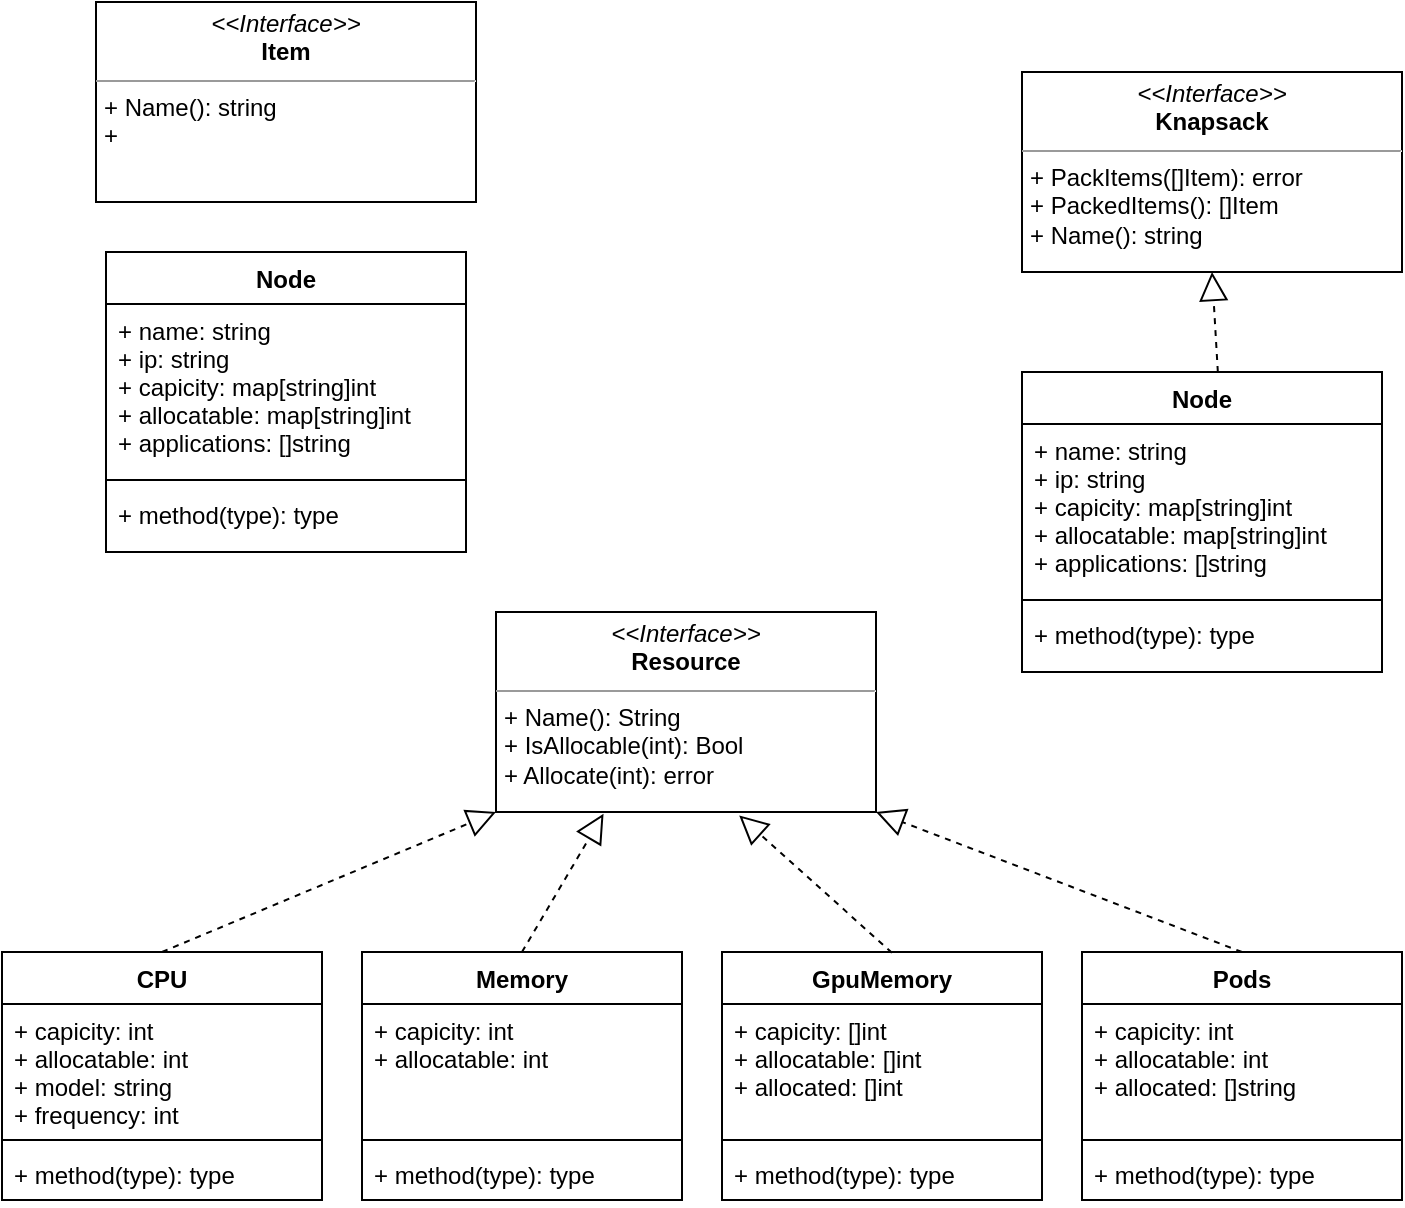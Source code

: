 <mxfile version="16.1.0" type="github" pages="2">
  <diagram id="n5NkZ25xJhLI2e8qdj20" name="Page-1">
    <mxGraphModel dx="946" dy="604" grid="1" gridSize="10" guides="1" tooltips="1" connect="1" arrows="1" fold="1" page="1" pageScale="1" pageWidth="827" pageHeight="1169" math="0" shadow="0">
      <root>
        <mxCell id="0" />
        <mxCell id="1" parent="0" />
        <mxCell id="2QHzBvZOqzuwT2A9NRxj-1" value="&lt;p style=&quot;margin: 0px ; margin-top: 4px ; text-align: center&quot;&gt;&lt;i&gt;&amp;lt;&amp;lt;Interface&amp;gt;&amp;gt;&lt;/i&gt;&lt;br&gt;&lt;b&gt;Resource&lt;/b&gt;&lt;/p&gt;&lt;hr size=&quot;1&quot;&gt;&lt;p style=&quot;margin: 0px ; margin-left: 4px&quot;&gt;+ Name(): String&lt;br&gt;+ IsAllocable(int): Bool&lt;/p&gt;&lt;p style=&quot;margin: 0px ; margin-left: 4px&quot;&gt;+ Allocate(int): error&lt;/p&gt;" style="verticalAlign=top;align=left;overflow=fill;fontSize=12;fontFamily=Helvetica;html=1;" vertex="1" parent="1">
          <mxGeometry x="297" y="840" width="190" height="100" as="geometry" />
        </mxCell>
        <mxCell id="2QHzBvZOqzuwT2A9NRxj-2" value="" style="endArrow=block;dashed=1;endFill=0;endSize=12;html=1;rounded=0;entryX=0;entryY=1;entryDx=0;entryDy=0;exitX=0.5;exitY=0;exitDx=0;exitDy=0;" edge="1" parent="1" source="2QHzBvZOqzuwT2A9NRxj-3" target="2QHzBvZOqzuwT2A9NRxj-1">
          <mxGeometry width="160" relative="1" as="geometry">
            <mxPoint x="217" y="1060" as="sourcePoint" />
            <mxPoint x="327" y="1080" as="targetPoint" />
          </mxGeometry>
        </mxCell>
        <mxCell id="2QHzBvZOqzuwT2A9NRxj-3" value="CPU" style="swimlane;fontStyle=1;align=center;verticalAlign=top;childLayout=stackLayout;horizontal=1;startSize=26;horizontalStack=0;resizeParent=1;resizeParentMax=0;resizeLast=0;collapsible=1;marginBottom=0;" vertex="1" parent="1">
          <mxGeometry x="50" y="1010" width="160" height="124" as="geometry">
            <mxRectangle x="90" y="320" width="60" height="26" as="alternateBounds" />
          </mxGeometry>
        </mxCell>
        <mxCell id="2QHzBvZOqzuwT2A9NRxj-4" value="+ capicity: int&#xa;+ allocatable: int&#xa;+ model: string&#xa;+ frequency: int" style="text;strokeColor=none;fillColor=none;align=left;verticalAlign=top;spacingLeft=4;spacingRight=4;overflow=hidden;rotatable=0;points=[[0,0.5],[1,0.5]];portConstraint=eastwest;" vertex="1" parent="2QHzBvZOqzuwT2A9NRxj-3">
          <mxGeometry y="26" width="160" height="64" as="geometry" />
        </mxCell>
        <mxCell id="2QHzBvZOqzuwT2A9NRxj-5" value="" style="line;strokeWidth=1;fillColor=none;align=left;verticalAlign=middle;spacingTop=-1;spacingLeft=3;spacingRight=3;rotatable=0;labelPosition=right;points=[];portConstraint=eastwest;" vertex="1" parent="2QHzBvZOqzuwT2A9NRxj-3">
          <mxGeometry y="90" width="160" height="8" as="geometry" />
        </mxCell>
        <mxCell id="2QHzBvZOqzuwT2A9NRxj-6" value="+ method(type): type" style="text;strokeColor=none;fillColor=none;align=left;verticalAlign=top;spacingLeft=4;spacingRight=4;overflow=hidden;rotatable=0;points=[[0,0.5],[1,0.5]];portConstraint=eastwest;" vertex="1" parent="2QHzBvZOqzuwT2A9NRxj-3">
          <mxGeometry y="98" width="160" height="26" as="geometry" />
        </mxCell>
        <mxCell id="2QHzBvZOqzuwT2A9NRxj-8" value="Memory" style="swimlane;fontStyle=1;align=center;verticalAlign=top;childLayout=stackLayout;horizontal=1;startSize=26;horizontalStack=0;resizeParent=1;resizeParentMax=0;resizeLast=0;collapsible=1;marginBottom=0;" vertex="1" parent="1">
          <mxGeometry x="230" y="1010" width="160" height="124" as="geometry">
            <mxRectangle x="90" y="320" width="60" height="26" as="alternateBounds" />
          </mxGeometry>
        </mxCell>
        <mxCell id="2QHzBvZOqzuwT2A9NRxj-9" value="+ capicity: int&#xa;+ allocatable: int" style="text;strokeColor=none;fillColor=none;align=left;verticalAlign=top;spacingLeft=4;spacingRight=4;overflow=hidden;rotatable=0;points=[[0,0.5],[1,0.5]];portConstraint=eastwest;" vertex="1" parent="2QHzBvZOqzuwT2A9NRxj-8">
          <mxGeometry y="26" width="160" height="64" as="geometry" />
        </mxCell>
        <mxCell id="2QHzBvZOqzuwT2A9NRxj-10" value="" style="line;strokeWidth=1;fillColor=none;align=left;verticalAlign=middle;spacingTop=-1;spacingLeft=3;spacingRight=3;rotatable=0;labelPosition=right;points=[];portConstraint=eastwest;" vertex="1" parent="2QHzBvZOqzuwT2A9NRxj-8">
          <mxGeometry y="90" width="160" height="8" as="geometry" />
        </mxCell>
        <mxCell id="2QHzBvZOqzuwT2A9NRxj-11" value="+ method(type): type" style="text;strokeColor=none;fillColor=none;align=left;verticalAlign=top;spacingLeft=4;spacingRight=4;overflow=hidden;rotatable=0;points=[[0,0.5],[1,0.5]];portConstraint=eastwest;" vertex="1" parent="2QHzBvZOqzuwT2A9NRxj-8">
          <mxGeometry y="98" width="160" height="26" as="geometry" />
        </mxCell>
        <mxCell id="2QHzBvZOqzuwT2A9NRxj-12" value="" style="endArrow=block;dashed=1;endFill=0;endSize=12;html=1;rounded=0;exitX=0.5;exitY=0;exitDx=0;exitDy=0;entryX=0.283;entryY=1.009;entryDx=0;entryDy=0;entryPerimeter=0;" edge="1" parent="1" source="2QHzBvZOqzuwT2A9NRxj-8" target="2QHzBvZOqzuwT2A9NRxj-1">
          <mxGeometry width="160" relative="1" as="geometry">
            <mxPoint x="357" y="970" as="sourcePoint" />
            <mxPoint x="367" y="950" as="targetPoint" />
          </mxGeometry>
        </mxCell>
        <mxCell id="2QHzBvZOqzuwT2A9NRxj-13" value="GpuMemory" style="swimlane;fontStyle=1;align=center;verticalAlign=top;childLayout=stackLayout;horizontal=1;startSize=26;horizontalStack=0;resizeParent=1;resizeParentMax=0;resizeLast=0;collapsible=1;marginBottom=0;" vertex="1" parent="1">
          <mxGeometry x="410" y="1010" width="160" height="124" as="geometry">
            <mxRectangle x="90" y="320" width="60" height="26" as="alternateBounds" />
          </mxGeometry>
        </mxCell>
        <mxCell id="2QHzBvZOqzuwT2A9NRxj-14" value="+ capicity: []int&#xa;+ allocatable: []int&#xa;+ allocated: []int" style="text;strokeColor=none;fillColor=none;align=left;verticalAlign=top;spacingLeft=4;spacingRight=4;overflow=hidden;rotatable=0;points=[[0,0.5],[1,0.5]];portConstraint=eastwest;" vertex="1" parent="2QHzBvZOqzuwT2A9NRxj-13">
          <mxGeometry y="26" width="160" height="64" as="geometry" />
        </mxCell>
        <mxCell id="2QHzBvZOqzuwT2A9NRxj-15" value="" style="line;strokeWidth=1;fillColor=none;align=left;verticalAlign=middle;spacingTop=-1;spacingLeft=3;spacingRight=3;rotatable=0;labelPosition=right;points=[];portConstraint=eastwest;" vertex="1" parent="2QHzBvZOqzuwT2A9NRxj-13">
          <mxGeometry y="90" width="160" height="8" as="geometry" />
        </mxCell>
        <mxCell id="2QHzBvZOqzuwT2A9NRxj-16" value="+ method(type): type" style="text;strokeColor=none;fillColor=none;align=left;verticalAlign=top;spacingLeft=4;spacingRight=4;overflow=hidden;rotatable=0;points=[[0,0.5],[1,0.5]];portConstraint=eastwest;" vertex="1" parent="2QHzBvZOqzuwT2A9NRxj-13">
          <mxGeometry y="98" width="160" height="26" as="geometry" />
        </mxCell>
        <mxCell id="2QHzBvZOqzuwT2A9NRxj-18" value="" style="endArrow=block;dashed=1;endFill=0;endSize=12;html=1;rounded=0;exitX=0.531;exitY=0.003;exitDx=0;exitDy=0;exitPerimeter=0;entryX=0.64;entryY=1.017;entryDx=0;entryDy=0;entryPerimeter=0;" edge="1" parent="1" source="2QHzBvZOqzuwT2A9NRxj-13" target="2QHzBvZOqzuwT2A9NRxj-1">
          <mxGeometry width="160" relative="1" as="geometry">
            <mxPoint x="457" y="970" as="sourcePoint" />
            <mxPoint x="617" y="970" as="targetPoint" />
          </mxGeometry>
        </mxCell>
        <mxCell id="2QHzBvZOqzuwT2A9NRxj-19" value="Pods" style="swimlane;fontStyle=1;align=center;verticalAlign=top;childLayout=stackLayout;horizontal=1;startSize=26;horizontalStack=0;resizeParent=1;resizeParentMax=0;resizeLast=0;collapsible=1;marginBottom=0;" vertex="1" parent="1">
          <mxGeometry x="590" y="1010" width="160" height="124" as="geometry">
            <mxRectangle x="90" y="320" width="60" height="26" as="alternateBounds" />
          </mxGeometry>
        </mxCell>
        <mxCell id="2QHzBvZOqzuwT2A9NRxj-20" value="+ capicity: int&#xa;+ allocatable: int&#xa;+ allocated: []string" style="text;strokeColor=none;fillColor=none;align=left;verticalAlign=top;spacingLeft=4;spacingRight=4;overflow=hidden;rotatable=0;points=[[0,0.5],[1,0.5]];portConstraint=eastwest;" vertex="1" parent="2QHzBvZOqzuwT2A9NRxj-19">
          <mxGeometry y="26" width="160" height="64" as="geometry" />
        </mxCell>
        <mxCell id="2QHzBvZOqzuwT2A9NRxj-21" value="" style="line;strokeWidth=1;fillColor=none;align=left;verticalAlign=middle;spacingTop=-1;spacingLeft=3;spacingRight=3;rotatable=0;labelPosition=right;points=[];portConstraint=eastwest;" vertex="1" parent="2QHzBvZOqzuwT2A9NRxj-19">
          <mxGeometry y="90" width="160" height="8" as="geometry" />
        </mxCell>
        <mxCell id="2QHzBvZOqzuwT2A9NRxj-22" value="+ method(type): type" style="text;strokeColor=none;fillColor=none;align=left;verticalAlign=top;spacingLeft=4;spacingRight=4;overflow=hidden;rotatable=0;points=[[0,0.5],[1,0.5]];portConstraint=eastwest;" vertex="1" parent="2QHzBvZOqzuwT2A9NRxj-19">
          <mxGeometry y="98" width="160" height="26" as="geometry" />
        </mxCell>
        <mxCell id="2QHzBvZOqzuwT2A9NRxj-23" value="" style="endArrow=block;dashed=1;endFill=0;endSize=12;html=1;rounded=0;exitX=0.5;exitY=0;exitDx=0;exitDy=0;entryX=1;entryY=1;entryDx=0;entryDy=0;" edge="1" parent="1" source="2QHzBvZOqzuwT2A9NRxj-19" target="2QHzBvZOqzuwT2A9NRxj-1">
          <mxGeometry width="160" relative="1" as="geometry">
            <mxPoint x="590" y="1010.002" as="sourcePoint" />
            <mxPoint x="513.64" y="941.33" as="targetPoint" />
          </mxGeometry>
        </mxCell>
        <mxCell id="2QHzBvZOqzuwT2A9NRxj-25" value="&lt;p style=&quot;margin: 0px ; margin-top: 4px ; text-align: center&quot;&gt;&lt;i&gt;&amp;lt;&amp;lt;Interface&amp;gt;&amp;gt;&lt;/i&gt;&lt;br&gt;&lt;b&gt;Knapsack&lt;/b&gt;&lt;/p&gt;&lt;hr size=&quot;1&quot;&gt;&lt;p style=&quot;margin: 0px ; margin-left: 4px&quot;&gt;+ PackItems([]Item): error&lt;br&gt;&lt;/p&gt;&lt;p style=&quot;margin: 0px ; margin-left: 4px&quot;&gt;+ PackedItems(): []Item&lt;/p&gt;&lt;p style=&quot;margin: 0px ; margin-left: 4px&quot;&gt;+ Name(): string&lt;/p&gt;" style="verticalAlign=top;align=left;overflow=fill;fontSize=12;fontFamily=Helvetica;html=1;" vertex="1" parent="1">
          <mxGeometry x="560" y="570" width="190" height="100" as="geometry" />
        </mxCell>
        <mxCell id="2QHzBvZOqzuwT2A9NRxj-26" value="Node" style="swimlane;fontStyle=1;align=center;verticalAlign=top;childLayout=stackLayout;horizontal=1;startSize=26;horizontalStack=0;resizeParent=1;resizeParentMax=0;resizeLast=0;collapsible=1;marginBottom=0;" vertex="1" parent="1">
          <mxGeometry x="560" y="720" width="180" height="150" as="geometry">
            <mxRectangle x="90" y="320" width="60" height="26" as="alternateBounds" />
          </mxGeometry>
        </mxCell>
        <mxCell id="2QHzBvZOqzuwT2A9NRxj-27" value="+ name: string&#xa;+ ip: string&#xa;+ capicity: map[string]int&#xa;+ allocatable: map[string]int&#xa;+ applications: []string" style="text;strokeColor=none;fillColor=none;align=left;verticalAlign=top;spacingLeft=4;spacingRight=4;overflow=hidden;rotatable=0;points=[[0,0.5],[1,0.5]];portConstraint=eastwest;" vertex="1" parent="2QHzBvZOqzuwT2A9NRxj-26">
          <mxGeometry y="26" width="180" height="84" as="geometry" />
        </mxCell>
        <mxCell id="2QHzBvZOqzuwT2A9NRxj-28" value="" style="line;strokeWidth=1;fillColor=none;align=left;verticalAlign=middle;spacingTop=-1;spacingLeft=3;spacingRight=3;rotatable=0;labelPosition=right;points=[];portConstraint=eastwest;" vertex="1" parent="2QHzBvZOqzuwT2A9NRxj-26">
          <mxGeometry y="110" width="180" height="8" as="geometry" />
        </mxCell>
        <mxCell id="2QHzBvZOqzuwT2A9NRxj-29" value="+ method(type): type" style="text;strokeColor=none;fillColor=none;align=left;verticalAlign=top;spacingLeft=4;spacingRight=4;overflow=hidden;rotatable=0;points=[[0,0.5],[1,0.5]];portConstraint=eastwest;" vertex="1" parent="2QHzBvZOqzuwT2A9NRxj-26">
          <mxGeometry y="118" width="180" height="32" as="geometry" />
        </mxCell>
        <mxCell id="2QHzBvZOqzuwT2A9NRxj-30" value="" style="endArrow=block;dashed=1;endFill=0;endSize=12;html=1;rounded=0;exitX=0.544;exitY=0;exitDx=0;exitDy=0;entryX=0.5;entryY=1;entryDx=0;entryDy=0;exitPerimeter=0;" edge="1" parent="1" source="2QHzBvZOqzuwT2A9NRxj-26" target="2QHzBvZOqzuwT2A9NRxj-25">
          <mxGeometry width="160" relative="1" as="geometry">
            <mxPoint x="827" y="770" as="sourcePoint" />
            <mxPoint x="644" y="700" as="targetPoint" />
          </mxGeometry>
        </mxCell>
        <mxCell id="2QHzBvZOqzuwT2A9NRxj-31" value="&lt;p style=&quot;margin: 0px ; margin-top: 4px ; text-align: center&quot;&gt;&lt;i&gt;&amp;lt;&amp;lt;Interface&amp;gt;&amp;gt;&lt;/i&gt;&lt;br&gt;&lt;b&gt;Item&lt;/b&gt;&lt;/p&gt;&lt;hr size=&quot;1&quot;&gt;&lt;p style=&quot;margin: 0px ; margin-left: 4px&quot;&gt;+ Name(): string&lt;br&gt;&lt;/p&gt;&lt;p style=&quot;margin: 0px ; margin-left: 4px&quot;&gt;+&amp;nbsp;&lt;/p&gt;" style="verticalAlign=top;align=left;overflow=fill;fontSize=12;fontFamily=Helvetica;html=1;" vertex="1" parent="1">
          <mxGeometry x="97" y="535" width="190" height="100" as="geometry" />
        </mxCell>
        <mxCell id="2QHzBvZOqzuwT2A9NRxj-32" value="Node" style="swimlane;fontStyle=1;align=center;verticalAlign=top;childLayout=stackLayout;horizontal=1;startSize=26;horizontalStack=0;resizeParent=1;resizeParentMax=0;resizeLast=0;collapsible=1;marginBottom=0;" vertex="1" parent="1">
          <mxGeometry x="102" y="660" width="180" height="150" as="geometry">
            <mxRectangle x="90" y="320" width="60" height="26" as="alternateBounds" />
          </mxGeometry>
        </mxCell>
        <mxCell id="2QHzBvZOqzuwT2A9NRxj-33" value="+ name: string&#xa;+ ip: string&#xa;+ capicity: map[string]int&#xa;+ allocatable: map[string]int&#xa;+ applications: []string" style="text;strokeColor=none;fillColor=none;align=left;verticalAlign=top;spacingLeft=4;spacingRight=4;overflow=hidden;rotatable=0;points=[[0,0.5],[1,0.5]];portConstraint=eastwest;" vertex="1" parent="2QHzBvZOqzuwT2A9NRxj-32">
          <mxGeometry y="26" width="180" height="84" as="geometry" />
        </mxCell>
        <mxCell id="2QHzBvZOqzuwT2A9NRxj-34" value="" style="line;strokeWidth=1;fillColor=none;align=left;verticalAlign=middle;spacingTop=-1;spacingLeft=3;spacingRight=3;rotatable=0;labelPosition=right;points=[];portConstraint=eastwest;" vertex="1" parent="2QHzBvZOqzuwT2A9NRxj-32">
          <mxGeometry y="110" width="180" height="8" as="geometry" />
        </mxCell>
        <mxCell id="2QHzBvZOqzuwT2A9NRxj-35" value="+ method(type): type" style="text;strokeColor=none;fillColor=none;align=left;verticalAlign=top;spacingLeft=4;spacingRight=4;overflow=hidden;rotatable=0;points=[[0,0.5],[1,0.5]];portConstraint=eastwest;" vertex="1" parent="2QHzBvZOqzuwT2A9NRxj-32">
          <mxGeometry y="118" width="180" height="32" as="geometry" />
        </mxCell>
      </root>
    </mxGraphModel>
  </diagram>
  <diagram id="L94ANR29U1awp0qePnB8" name="Page-2">
    <mxGraphModel dx="946" dy="604" grid="1" gridSize="10" guides="1" tooltips="1" connect="1" arrows="1" fold="1" page="1" pageScale="1" pageWidth="827" pageHeight="1169" math="0" shadow="0">
      <root>
        <mxCell id="ze4lTvwODBkg-IYXpiY8-0" />
        <mxCell id="ze4lTvwODBkg-IYXpiY8-1" parent="ze4lTvwODBkg-IYXpiY8-0" />
      </root>
    </mxGraphModel>
  </diagram>
</mxfile>
